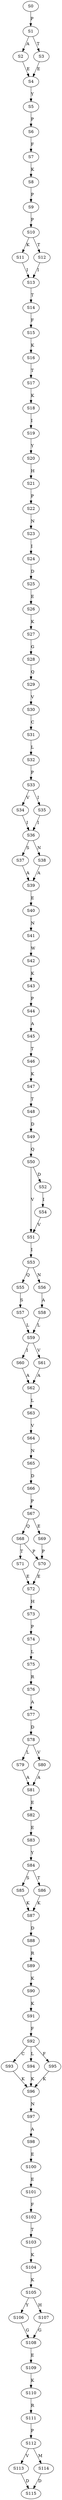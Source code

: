 strict digraph  {
	S0 -> S1 [ label = P ];
	S1 -> S2 [ label = A ];
	S1 -> S3 [ label = T ];
	S2 -> S4 [ label = E ];
	S3 -> S4 [ label = E ];
	S4 -> S5 [ label = Y ];
	S5 -> S6 [ label = P ];
	S6 -> S7 [ label = F ];
	S7 -> S8 [ label = K ];
	S8 -> S9 [ label = P ];
	S9 -> S10 [ label = P ];
	S10 -> S11 [ label = K ];
	S10 -> S12 [ label = T ];
	S11 -> S13 [ label = I ];
	S12 -> S13 [ label = I ];
	S13 -> S14 [ label = T ];
	S14 -> S15 [ label = F ];
	S15 -> S16 [ label = K ];
	S16 -> S17 [ label = T ];
	S17 -> S18 [ label = K ];
	S18 -> S19 [ label = I ];
	S19 -> S20 [ label = Y ];
	S20 -> S21 [ label = H ];
	S21 -> S22 [ label = P ];
	S22 -> S23 [ label = N ];
	S23 -> S24 [ label = I ];
	S24 -> S25 [ label = D ];
	S25 -> S26 [ label = E ];
	S26 -> S27 [ label = K ];
	S27 -> S28 [ label = G ];
	S28 -> S29 [ label = Q ];
	S29 -> S30 [ label = V ];
	S30 -> S31 [ label = C ];
	S31 -> S32 [ label = L ];
	S32 -> S33 [ label = P ];
	S33 -> S34 [ label = V ];
	S33 -> S35 [ label = I ];
	S34 -> S36 [ label = I ];
	S35 -> S36 [ label = I ];
	S36 -> S37 [ label = S ];
	S36 -> S38 [ label = N ];
	S37 -> S39 [ label = A ];
	S38 -> S39 [ label = A ];
	S39 -> S40 [ label = E ];
	S40 -> S41 [ label = N ];
	S41 -> S42 [ label = W ];
	S42 -> S43 [ label = K ];
	S43 -> S44 [ label = P ];
	S44 -> S45 [ label = A ];
	S45 -> S46 [ label = T ];
	S46 -> S47 [ label = K ];
	S47 -> S48 [ label = T ];
	S48 -> S49 [ label = D ];
	S49 -> S50 [ label = Q ];
	S50 -> S51 [ label = V ];
	S50 -> S52 [ label = D ];
	S51 -> S53 [ label = I ];
	S52 -> S54 [ label = I ];
	S53 -> S55 [ label = Q ];
	S53 -> S56 [ label = N ];
	S54 -> S51 [ label = V ];
	S55 -> S57 [ label = S ];
	S56 -> S58 [ label = A ];
	S57 -> S59 [ label = L ];
	S58 -> S59 [ label = L ];
	S59 -> S60 [ label = I ];
	S59 -> S61 [ label = V ];
	S60 -> S62 [ label = A ];
	S61 -> S62 [ label = A ];
	S62 -> S63 [ label = L ];
	S63 -> S64 [ label = V ];
	S64 -> S65 [ label = N ];
	S65 -> S66 [ label = D ];
	S66 -> S67 [ label = P ];
	S67 -> S68 [ label = Q ];
	S67 -> S69 [ label = E ];
	S68 -> S70 [ label = P ];
	S68 -> S71 [ label = T ];
	S69 -> S70 [ label = P ];
	S70 -> S72 [ label = E ];
	S71 -> S72 [ label = E ];
	S72 -> S73 [ label = H ];
	S73 -> S74 [ label = P ];
	S74 -> S75 [ label = L ];
	S75 -> S76 [ label = R ];
	S76 -> S77 [ label = A ];
	S77 -> S78 [ label = D ];
	S78 -> S79 [ label = L ];
	S78 -> S80 [ label = V ];
	S79 -> S81 [ label = A ];
	S80 -> S81 [ label = A ];
	S81 -> S82 [ label = E ];
	S82 -> S83 [ label = E ];
	S83 -> S84 [ label = Y ];
	S84 -> S85 [ label = S ];
	S84 -> S86 [ label = T ];
	S85 -> S87 [ label = K ];
	S86 -> S87 [ label = K ];
	S87 -> S88 [ label = D ];
	S88 -> S89 [ label = R ];
	S89 -> S90 [ label = K ];
	S90 -> S91 [ label = K ];
	S91 -> S92 [ label = F ];
	S92 -> S93 [ label = C ];
	S92 -> S94 [ label = L ];
	S92 -> S95 [ label = F ];
	S93 -> S96 [ label = K ];
	S94 -> S96 [ label = K ];
	S95 -> S96 [ label = K ];
	S96 -> S97 [ label = N ];
	S97 -> S98 [ label = A ];
	S98 -> S100 [ label = E ];
	S100 -> S101 [ label = E ];
	S101 -> S102 [ label = F ];
	S102 -> S103 [ label = T ];
	S103 -> S104 [ label = K ];
	S104 -> S105 [ label = K ];
	S105 -> S106 [ label = Y ];
	S105 -> S107 [ label = H ];
	S106 -> S108 [ label = G ];
	S107 -> S108 [ label = G ];
	S108 -> S109 [ label = E ];
	S109 -> S110 [ label = K ];
	S110 -> S111 [ label = R ];
	S111 -> S112 [ label = P ];
	S112 -> S113 [ label = V ];
	S112 -> S114 [ label = M ];
	S113 -> S115 [ label = D ];
	S114 -> S115 [ label = D ];
}
